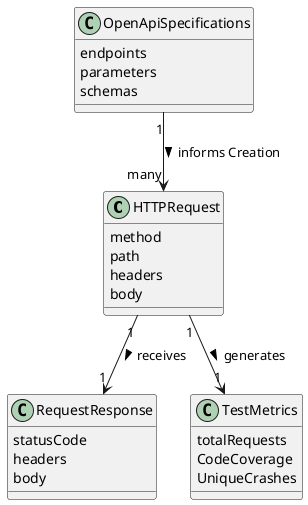 @startuml

class HTTPRequest {
    method
    path
    headers
    body
}

class RequestResponse {
    statusCode
    headers
    body
}

class TestMetrics {
totalRequests
CodeCoverage
UniqueCrashes
}

class OpenApiSpecifications {
endpoints
parameters
schemas
}



OpenApiSpecifications "1" --> "many" HTTPRequest : informs Creation >
HTTPRequest "1" --> "1" TestMetrics : generates >
HTTPRequest "1" --> "1" RequestResponse : receives >


@enduml

